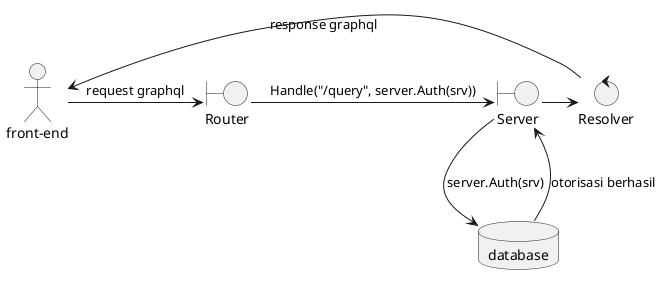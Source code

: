 @startuml
actor "front-end" as fe
boundary Router
boundary Server
control Resolver
database database

fe -> (Router): request graphql
(Router) -> (Server): Handle("/query", server.Auth(srv))
(Server) -> database: server.Auth(srv)
database --> (Server): otorisasi berhasil
(Server) -> (Resolver)
(Resolver) -> fe: response graphql
@enduml
